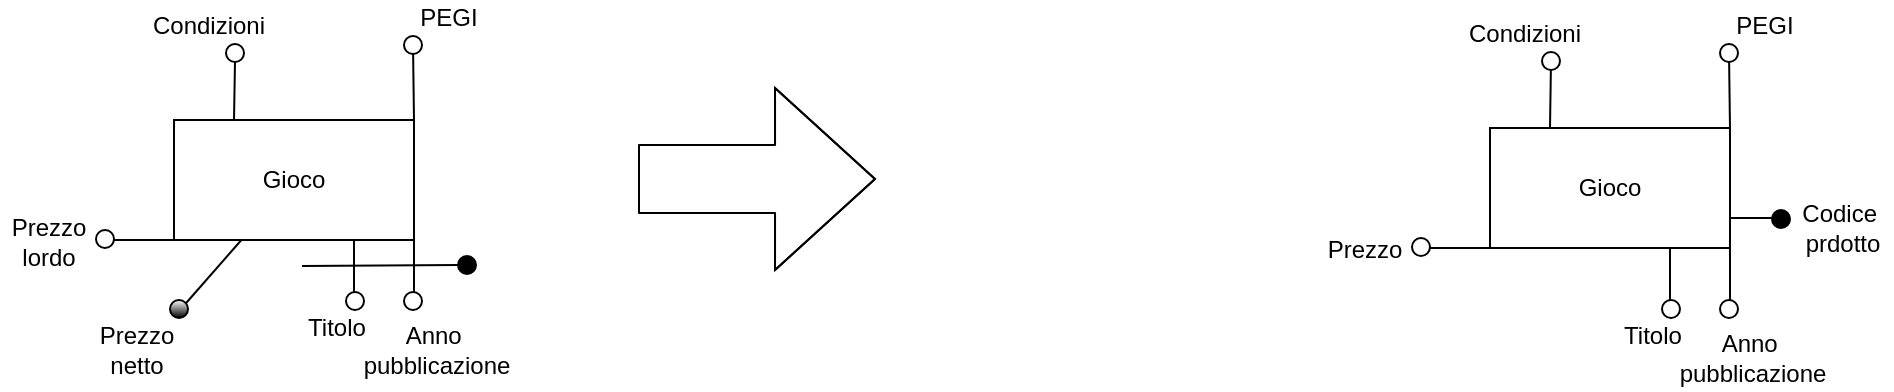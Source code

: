 <mxfile version="14.4.3" type="device"><diagram id="3Y8Mqm9j5RiMFhxybTmI" name="Pagina-1"><mxGraphModel dx="852" dy="494" grid="0" gridSize="10" guides="1" tooltips="1" connect="1" arrows="1" fold="1" page="1" pageScale="1" pageWidth="1654" pageHeight="2336" math="0" shadow="0"><root><mxCell id="0"/><mxCell id="1" parent="0"/><mxCell id="zTFBuDTJihLVDFknoUzE-1" value="Gioco" style="rounded=0;whiteSpace=wrap;html=1;" parent="1" vertex="1"><mxGeometry x="239" y="151" width="120" height="60" as="geometry"/></mxCell><mxCell id="zTFBuDTJihLVDFknoUzE-4" value="" style="endArrow=none;html=1;entryX=0;entryY=1;entryDx=0;entryDy=0;" parent="1" target="zTFBuDTJihLVDFknoUzE-1" edge="1"><mxGeometry width="50" height="50" relative="1" as="geometry"><mxPoint x="209" y="211" as="sourcePoint"/><mxPoint x="336" y="284" as="targetPoint"/></mxGeometry></mxCell><mxCell id="zTFBuDTJihLVDFknoUzE-7" value="" style="ellipse;whiteSpace=wrap;html=1;aspect=fixed;fillColor=#FFFFFF;" parent="1" vertex="1"><mxGeometry x="200" y="206" width="9" height="9" as="geometry"/></mxCell><mxCell id="zTFBuDTJihLVDFknoUzE-10" value="Prezzo&lt;br&gt;lordo" style="text;html=1;align=center;verticalAlign=middle;resizable=0;points=[];autosize=1;" parent="1" vertex="1"><mxGeometry x="152" y="196" width="47" height="32" as="geometry"/></mxCell><mxCell id="zTFBuDTJihLVDFknoUzE-11" value="" style="endArrow=none;html=1;" parent="1" target="zTFBuDTJihLVDFknoUzE-1" edge="1"><mxGeometry width="50" height="50" relative="1" as="geometry"><mxPoint x="242" y="246" as="sourcePoint"/><mxPoint x="528" y="281" as="targetPoint"/></mxGeometry></mxCell><mxCell id="zTFBuDTJihLVDFknoUzE-12" value="" style="ellipse;whiteSpace=wrap;html=1;aspect=fixed;fillColor=#FFFFFF;gradientColor=#000000;gradientDirection=south;shadow=0;sketch=0;" parent="1" vertex="1"><mxGeometry x="237" y="241" width="9" height="9" as="geometry"/></mxCell><mxCell id="zTFBuDTJihLVDFknoUzE-13" value="Prezzo&lt;br&gt;netto" style="text;html=1;align=center;verticalAlign=middle;resizable=0;points=[];autosize=1;" parent="1" vertex="1"><mxGeometry x="196" y="250" width="47" height="32" as="geometry"/></mxCell><mxCell id="zTFBuDTJihLVDFknoUzE-14" value="" style="shape=flexArrow;endArrow=classic;html=1;width=34;endSize=16.33;endWidth=56;" parent="1" edge="1"><mxGeometry width="50" height="50" relative="1" as="geometry"><mxPoint x="471" y="180.5" as="sourcePoint"/><mxPoint x="590" y="180.5" as="targetPoint"/><Array as="points"><mxPoint x="521" y="180.5"/></Array></mxGeometry></mxCell><mxCell id="qdf1OTLGwSDBTJW_lXkc-1" value="" style="endArrow=none;html=1;entryX=0.75;entryY=1;entryDx=0;entryDy=0;" parent="1" target="zTFBuDTJihLVDFknoUzE-1" edge="1"><mxGeometry width="50" height="50" relative="1" as="geometry"><mxPoint x="329" y="241" as="sourcePoint"/><mxPoint x="460" y="231" as="targetPoint"/></mxGeometry></mxCell><mxCell id="qdf1OTLGwSDBTJW_lXkc-2" value="" style="endArrow=none;html=1;entryX=1;entryY=1;entryDx=0;entryDy=0;" parent="1" target="zTFBuDTJihLVDFknoUzE-1" edge="1"><mxGeometry width="50" height="50" relative="1" as="geometry"><mxPoint x="359" y="240" as="sourcePoint"/><mxPoint x="460" y="231" as="targetPoint"/></mxGeometry></mxCell><mxCell id="qdf1OTLGwSDBTJW_lXkc-3" value="" style="endArrow=none;html=1;entryX=1;entryY=0;entryDx=0;entryDy=0;" parent="1" source="qdf1OTLGwSDBTJW_lXkc-10" target="zTFBuDTJihLVDFknoUzE-1" edge="1"><mxGeometry width="50" height="50" relative="1" as="geometry"><mxPoint x="359" y="114" as="sourcePoint"/><mxPoint x="460" y="231" as="targetPoint"/></mxGeometry></mxCell><mxCell id="qdf1OTLGwSDBTJW_lXkc-4" value="" style="endArrow=none;html=1;entryX=0.25;entryY=0;entryDx=0;entryDy=0;" parent="1" source="qdf1OTLGwSDBTJW_lXkc-8" target="zTFBuDTJihLVDFknoUzE-1" edge="1"><mxGeometry width="50" height="50" relative="1" as="geometry"><mxPoint x="269" y="117" as="sourcePoint"/><mxPoint x="460" y="231" as="targetPoint"/></mxGeometry></mxCell><mxCell id="qdf1OTLGwSDBTJW_lXkc-6" value="" style="ellipse;whiteSpace=wrap;html=1;aspect=fixed;fillColor=#FFFFFF;" parent="1" vertex="1"><mxGeometry x="325" y="237" width="9" height="9" as="geometry"/></mxCell><mxCell id="qdf1OTLGwSDBTJW_lXkc-7" value="" style="ellipse;whiteSpace=wrap;html=1;aspect=fixed;fillColor=#FFFFFF;" parent="1" vertex="1"><mxGeometry x="354" y="237" width="9" height="9" as="geometry"/></mxCell><mxCell id="qdf1OTLGwSDBTJW_lXkc-8" value="" style="ellipse;whiteSpace=wrap;html=1;aspect=fixed;fillColor=#FFFFFF;" parent="1" vertex="1"><mxGeometry x="265" y="113" width="9" height="9" as="geometry"/></mxCell><mxCell id="qdf1OTLGwSDBTJW_lXkc-10" value="" style="ellipse;whiteSpace=wrap;html=1;aspect=fixed;fillColor=#FFFFFF;" parent="1" vertex="1"><mxGeometry x="354" y="109" width="9" height="9" as="geometry"/></mxCell><mxCell id="qdf1OTLGwSDBTJW_lXkc-13" value="" style="endArrow=none;html=1;" parent="1" source="qdf1OTLGwSDBTJW_lXkc-9" edge="1"><mxGeometry width="50" height="50" relative="1" as="geometry"><mxPoint x="303" y="224" as="sourcePoint"/><mxPoint x="386" y="224" as="targetPoint"/></mxGeometry></mxCell><mxCell id="qdf1OTLGwSDBTJW_lXkc-9" value="" style="ellipse;whiteSpace=wrap;html=1;aspect=fixed;fillColor=#000000;" parent="1" vertex="1"><mxGeometry x="381" y="219" width="9" height="9" as="geometry"/></mxCell><mxCell id="qdf1OTLGwSDBTJW_lXkc-14" value="" style="endArrow=none;html=1;" parent="1" target="qdf1OTLGwSDBTJW_lXkc-9" edge="1"><mxGeometry width="50" height="50" relative="1" as="geometry"><mxPoint x="303" y="224" as="sourcePoint"/><mxPoint x="386" y="224" as="targetPoint"/></mxGeometry></mxCell><mxCell id="qdf1OTLGwSDBTJW_lXkc-15" value="Titolo" style="text;html=1;align=center;verticalAlign=middle;resizable=0;points=[];autosize=1;" parent="1" vertex="1"><mxGeometry x="300" y="246" width="39" height="18" as="geometry"/></mxCell><mxCell id="qdf1OTLGwSDBTJW_lXkc-16" value="Anno&amp;nbsp;&lt;br&gt;pubblicazione" style="text;html=1;align=center;verticalAlign=middle;resizable=0;points=[];autosize=1;" parent="1" vertex="1"><mxGeometry x="328" y="250" width="83" height="32" as="geometry"/></mxCell><mxCell id="qdf1OTLGwSDBTJW_lXkc-17" value="PEGI" style="text;html=1;align=center;verticalAlign=middle;resizable=0;points=[];autosize=1;" parent="1" vertex="1"><mxGeometry x="356" y="91" width="39" height="18" as="geometry"/></mxCell><mxCell id="qdf1OTLGwSDBTJW_lXkc-18" value="Condizioni" style="text;html=1;align=center;verticalAlign=middle;resizable=0;points=[];autosize=1;" parent="1" vertex="1"><mxGeometry x="223" y="95" width="66" height="18" as="geometry"/></mxCell><mxCell id="qdf1OTLGwSDBTJW_lXkc-19" value="Gioco" style="rounded=0;whiteSpace=wrap;html=1;" parent="1" vertex="1"><mxGeometry x="897" y="155" width="120" height="60" as="geometry"/></mxCell><mxCell id="qdf1OTLGwSDBTJW_lXkc-20" value="" style="endArrow=none;html=1;entryX=0;entryY=1;entryDx=0;entryDy=0;" parent="1" target="qdf1OTLGwSDBTJW_lXkc-19" edge="1"><mxGeometry width="50" height="50" relative="1" as="geometry"><mxPoint x="867" y="215" as="sourcePoint"/><mxPoint x="994" y="288" as="targetPoint"/></mxGeometry></mxCell><mxCell id="qdf1OTLGwSDBTJW_lXkc-21" value="" style="ellipse;whiteSpace=wrap;html=1;aspect=fixed;fillColor=#FFFFFF;" parent="1" vertex="1"><mxGeometry x="858" y="210" width="9" height="9" as="geometry"/></mxCell><mxCell id="qdf1OTLGwSDBTJW_lXkc-22" value="Prezzo" style="text;html=1;align=center;verticalAlign=middle;resizable=0;points=[];autosize=1;" parent="1" vertex="1"><mxGeometry x="810" y="207" width="47" height="18" as="geometry"/></mxCell><mxCell id="qdf1OTLGwSDBTJW_lXkc-26" value="" style="endArrow=none;html=1;entryX=0.75;entryY=1;entryDx=0;entryDy=0;" parent="1" target="qdf1OTLGwSDBTJW_lXkc-19" edge="1"><mxGeometry width="50" height="50" relative="1" as="geometry"><mxPoint x="987" y="245" as="sourcePoint"/><mxPoint x="1118" y="235" as="targetPoint"/></mxGeometry></mxCell><mxCell id="qdf1OTLGwSDBTJW_lXkc-27" value="" style="endArrow=none;html=1;entryX=1;entryY=1;entryDx=0;entryDy=0;" parent="1" target="qdf1OTLGwSDBTJW_lXkc-19" edge="1"><mxGeometry width="50" height="50" relative="1" as="geometry"><mxPoint x="1017" y="244" as="sourcePoint"/><mxPoint x="1118" y="235" as="targetPoint"/></mxGeometry></mxCell><mxCell id="qdf1OTLGwSDBTJW_lXkc-28" value="" style="endArrow=none;html=1;entryX=1;entryY=0;entryDx=0;entryDy=0;" parent="1" source="qdf1OTLGwSDBTJW_lXkc-33" target="qdf1OTLGwSDBTJW_lXkc-19" edge="1"><mxGeometry width="50" height="50" relative="1" as="geometry"><mxPoint x="1017" y="118" as="sourcePoint"/><mxPoint x="1118" y="235" as="targetPoint"/></mxGeometry></mxCell><mxCell id="qdf1OTLGwSDBTJW_lXkc-29" value="" style="endArrow=none;html=1;entryX=0.25;entryY=0;entryDx=0;entryDy=0;" parent="1" source="qdf1OTLGwSDBTJW_lXkc-32" target="qdf1OTLGwSDBTJW_lXkc-19" edge="1"><mxGeometry width="50" height="50" relative="1" as="geometry"><mxPoint x="927" y="121" as="sourcePoint"/><mxPoint x="1118" y="235" as="targetPoint"/></mxGeometry></mxCell><mxCell id="qdf1OTLGwSDBTJW_lXkc-30" value="" style="ellipse;whiteSpace=wrap;html=1;aspect=fixed;fillColor=#FFFFFF;" parent="1" vertex="1"><mxGeometry x="983" y="241" width="9" height="9" as="geometry"/></mxCell><mxCell id="qdf1OTLGwSDBTJW_lXkc-31" value="" style="ellipse;whiteSpace=wrap;html=1;aspect=fixed;fillColor=#FFFFFF;" parent="1" vertex="1"><mxGeometry x="1012" y="241" width="9" height="9" as="geometry"/></mxCell><mxCell id="qdf1OTLGwSDBTJW_lXkc-32" value="" style="ellipse;whiteSpace=wrap;html=1;aspect=fixed;fillColor=#FFFFFF;" parent="1" vertex="1"><mxGeometry x="923" y="117" width="9" height="9" as="geometry"/></mxCell><mxCell id="qdf1OTLGwSDBTJW_lXkc-33" value="" style="ellipse;whiteSpace=wrap;html=1;aspect=fixed;fillColor=#FFFFFF;" parent="1" vertex="1"><mxGeometry x="1012" y="113" width="9" height="9" as="geometry"/></mxCell><mxCell id="qdf1OTLGwSDBTJW_lXkc-35" value="" style="ellipse;whiteSpace=wrap;html=1;aspect=fixed;fillColor=#000000;" parent="1" vertex="1"><mxGeometry x="1038" y="196" width="9" height="9" as="geometry"/></mxCell><mxCell id="qdf1OTLGwSDBTJW_lXkc-36" value="" style="endArrow=none;html=1;exitX=1;exitY=0.75;exitDx=0;exitDy=0;" parent="1" source="qdf1OTLGwSDBTJW_lXkc-19" edge="1"><mxGeometry width="50" height="50" relative="1" as="geometry"><mxPoint x="961" y="228" as="sourcePoint"/><mxPoint x="1040" y="200" as="targetPoint"/></mxGeometry></mxCell><mxCell id="qdf1OTLGwSDBTJW_lXkc-37" value="Titolo" style="text;html=1;align=center;verticalAlign=middle;resizable=0;points=[];autosize=1;" parent="1" vertex="1"><mxGeometry x="958" y="250" width="39" height="18" as="geometry"/></mxCell><mxCell id="qdf1OTLGwSDBTJW_lXkc-38" value="Anno&amp;nbsp;&lt;br&gt;pubblicazione" style="text;html=1;align=center;verticalAlign=middle;resizable=0;points=[];autosize=1;" parent="1" vertex="1"><mxGeometry x="986" y="254" width="83" height="32" as="geometry"/></mxCell><mxCell id="qdf1OTLGwSDBTJW_lXkc-39" value="PEGI" style="text;html=1;align=center;verticalAlign=middle;resizable=0;points=[];autosize=1;" parent="1" vertex="1"><mxGeometry x="1014" y="95" width="39" height="18" as="geometry"/></mxCell><mxCell id="qdf1OTLGwSDBTJW_lXkc-40" value="Condizioni" style="text;html=1;align=center;verticalAlign=middle;resizable=0;points=[];autosize=1;" parent="1" vertex="1"><mxGeometry x="881" y="99" width="66" height="18" as="geometry"/></mxCell><mxCell id="m-x5E1WN9WcszmgtBOSw-1" value="Codice&amp;nbsp;&lt;br&gt;prdotto" style="text;html=1;align=center;verticalAlign=middle;resizable=0;points=[];autosize=1;" parent="1" vertex="1"><mxGeometry x="1047" y="189" width="51" height="32" as="geometry"/></mxCell></root></mxGraphModel></diagram></mxfile>